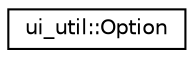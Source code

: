 digraph "Graphical Class Hierarchy"
{
  edge [fontname="Helvetica",fontsize="10",labelfontname="Helvetica",labelfontsize="10"];
  node [fontname="Helvetica",fontsize="10",shape=record];
  rankdir="LR";
  Node0 [label="ui_util::Option",height=0.2,width=0.4,color="black", fillcolor="white", style="filled",URL="$classui__util_1_1Option.html"];
}

